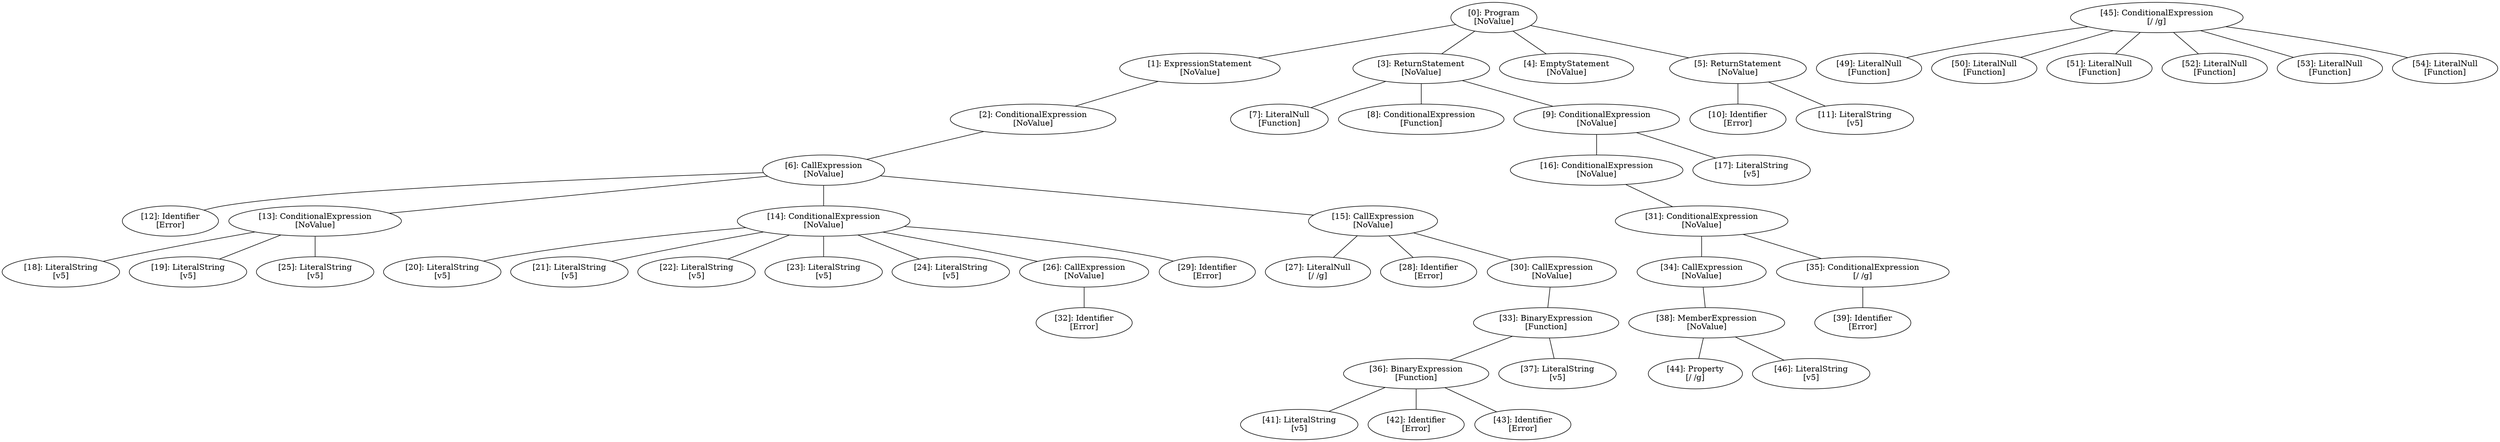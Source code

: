 // Result
graph {
	0 [label="[0]: Program
[NoValue]"]
	1 [label="[1]: ExpressionStatement
[NoValue]"]
	2 [label="[2]: ConditionalExpression
[NoValue]"]
	3 [label="[3]: ReturnStatement
[NoValue]"]
	4 [label="[4]: EmptyStatement
[NoValue]"]
	5 [label="[5]: ReturnStatement
[NoValue]"]
	6 [label="[6]: CallExpression
[NoValue]"]
	7 [label="[7]: LiteralNull
[Function]"]
	8 [label="[8]: ConditionalExpression
[Function]"]
	9 [label="[9]: ConditionalExpression
[NoValue]"]
	10 [label="[10]: Identifier
[Error]"]
	11 [label="[11]: LiteralString
[v5]"]
	12 [label="[12]: Identifier
[Error]"]
	13 [label="[13]: ConditionalExpression
[NoValue]"]
	14 [label="[14]: ConditionalExpression
[NoValue]"]
	15 [label="[15]: CallExpression
[NoValue]"]
	16 [label="[16]: ConditionalExpression
[NoValue]"]
	17 [label="[17]: LiteralString
[v5]"]
	18 [label="[18]: LiteralString
[v5]"]
	19 [label="[19]: LiteralString
[v5]"]
	20 [label="[20]: LiteralString
[v5]"]
	21 [label="[21]: LiteralString
[v5]"]
	22 [label="[22]: LiteralString
[v5]"]
	23 [label="[23]: LiteralString
[v5]"]
	24 [label="[24]: LiteralString
[v5]"]
	25 [label="[25]: LiteralString
[v5]"]
	26 [label="[26]: CallExpression
[NoValue]"]
	27 [label="[27]: LiteralNull
[/ /g]"]
	28 [label="[28]: Identifier
[Error]"]
	29 [label="[29]: Identifier
[Error]"]
	30 [label="[30]: CallExpression
[NoValue]"]
	31 [label="[31]: ConditionalExpression
[NoValue]"]
	32 [label="[32]: Identifier
[Error]"]
	33 [label="[33]: BinaryExpression
[Function]"]
	34 [label="[34]: CallExpression
[NoValue]"]
	35 [label="[35]: ConditionalExpression
[/ /g]"]
	36 [label="[36]: BinaryExpression
[Function]"]
	37 [label="[37]: LiteralString
[v5]"]
	38 [label="[38]: MemberExpression
[NoValue]"]
	39 [label="[39]: Identifier
[Error]"]
	41 [label="[41]: LiteralString
[v5]"]
	42 [label="[42]: Identifier
[Error]"]
	43 [label="[43]: Identifier
[Error]"]
	44 [label="[44]: Property
[/ /g]"]
	45 [label="[45]: ConditionalExpression
[/ /g]"]
	46 [label="[46]: LiteralString
[v5]"]
	49 [label="[49]: LiteralNull
[Function]"]
	50 [label="[50]: LiteralNull
[Function]"]
	51 [label="[51]: LiteralNull
[Function]"]
	52 [label="[52]: LiteralNull
[Function]"]
	53 [label="[53]: LiteralNull
[Function]"]
	54 [label="[54]: LiteralNull
[Function]"]
	0 -- 1
	0 -- 3
	0 -- 4
	0 -- 5
	1 -- 2
	2 -- 6
	3 -- 7
	3 -- 8
	3 -- 9
	5 -- 10
	5 -- 11
	6 -- 12
	6 -- 13
	6 -- 14
	6 -- 15
	9 -- 16
	9 -- 17
	13 -- 18
	13 -- 19
	13 -- 25
	14 -- 20
	14 -- 21
	14 -- 22
	14 -- 23
	14 -- 24
	14 -- 26
	14 -- 29
	15 -- 27
	15 -- 28
	15 -- 30
	16 -- 31
	26 -- 32
	30 -- 33
	31 -- 34
	31 -- 35
	33 -- 36
	33 -- 37
	34 -- 38
	35 -- 39
	36 -- 41
	36 -- 42
	36 -- 43
	38 -- 44
	38 -- 46
	45 -- 49
	45 -- 50
	45 -- 51
	45 -- 52
	45 -- 53
	45 -- 54
}
